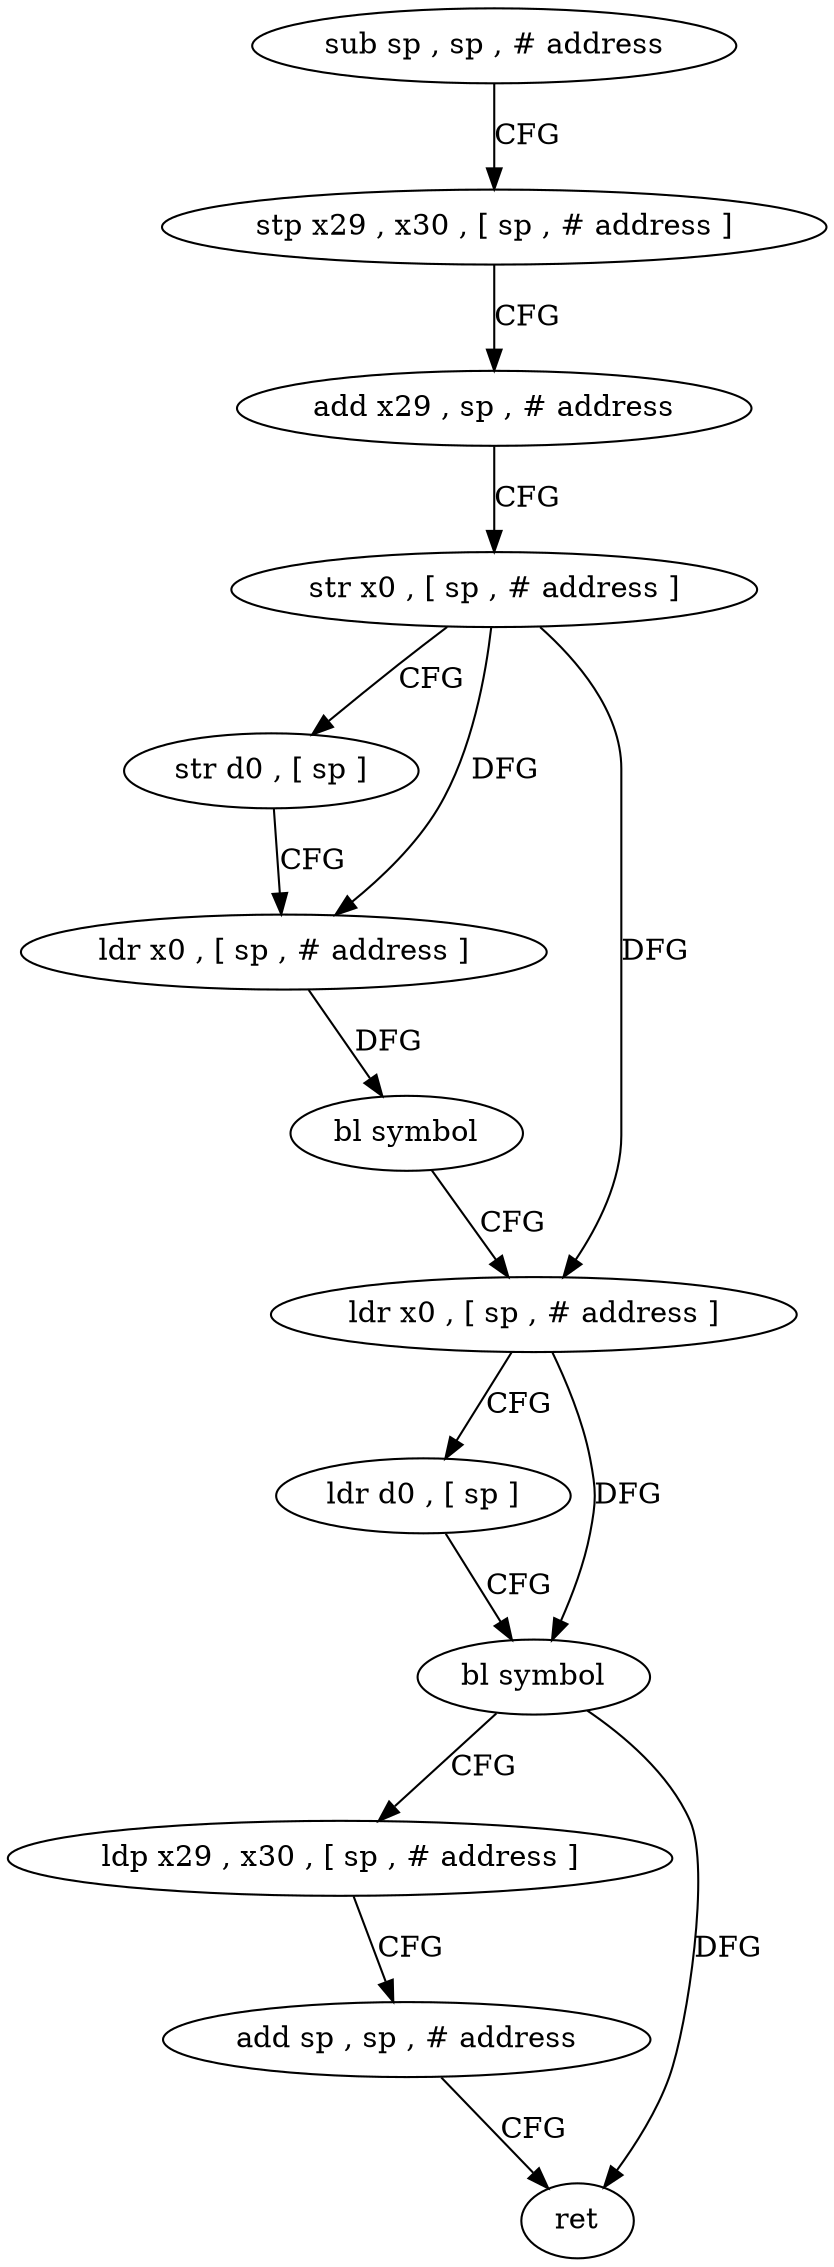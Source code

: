 digraph "func" {
"4247648" [label = "sub sp , sp , # address" ]
"4247652" [label = "stp x29 , x30 , [ sp , # address ]" ]
"4247656" [label = "add x29 , sp , # address" ]
"4247660" [label = "str x0 , [ sp , # address ]" ]
"4247664" [label = "str d0 , [ sp ]" ]
"4247668" [label = "ldr x0 , [ sp , # address ]" ]
"4247672" [label = "bl symbol" ]
"4247676" [label = "ldr x0 , [ sp , # address ]" ]
"4247680" [label = "ldr d0 , [ sp ]" ]
"4247684" [label = "bl symbol" ]
"4247688" [label = "ldp x29 , x30 , [ sp , # address ]" ]
"4247692" [label = "add sp , sp , # address" ]
"4247696" [label = "ret" ]
"4247648" -> "4247652" [ label = "CFG" ]
"4247652" -> "4247656" [ label = "CFG" ]
"4247656" -> "4247660" [ label = "CFG" ]
"4247660" -> "4247664" [ label = "CFG" ]
"4247660" -> "4247668" [ label = "DFG" ]
"4247660" -> "4247676" [ label = "DFG" ]
"4247664" -> "4247668" [ label = "CFG" ]
"4247668" -> "4247672" [ label = "DFG" ]
"4247672" -> "4247676" [ label = "CFG" ]
"4247676" -> "4247680" [ label = "CFG" ]
"4247676" -> "4247684" [ label = "DFG" ]
"4247680" -> "4247684" [ label = "CFG" ]
"4247684" -> "4247688" [ label = "CFG" ]
"4247684" -> "4247696" [ label = "DFG" ]
"4247688" -> "4247692" [ label = "CFG" ]
"4247692" -> "4247696" [ label = "CFG" ]
}
